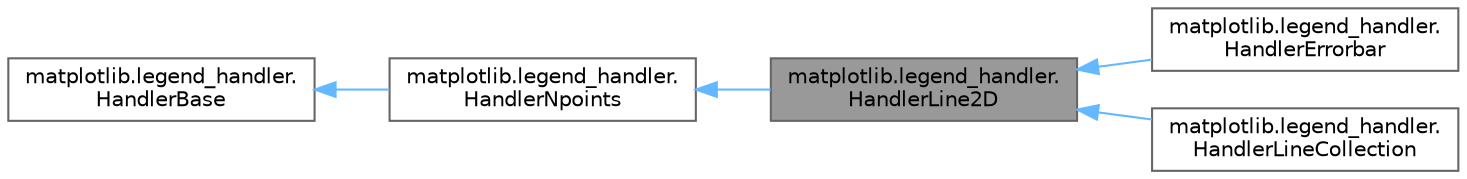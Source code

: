 digraph "matplotlib.legend_handler.HandlerLine2D"
{
 // LATEX_PDF_SIZE
  bgcolor="transparent";
  edge [fontname=Helvetica,fontsize=10,labelfontname=Helvetica,labelfontsize=10];
  node [fontname=Helvetica,fontsize=10,shape=box,height=0.2,width=0.4];
  rankdir="LR";
  Node1 [id="Node000001",label="matplotlib.legend_handler.\lHandlerLine2D",height=0.2,width=0.4,color="gray40", fillcolor="grey60", style="filled", fontcolor="black",tooltip=" "];
  Node2 -> Node1 [id="edge1_Node000001_Node000002",dir="back",color="steelblue1",style="solid",tooltip=" "];
  Node2 [id="Node000002",label="matplotlib.legend_handler.\lHandlerNpoints",height=0.2,width=0.4,color="gray40", fillcolor="white", style="filled",URL="$d1/d1a/classmatplotlib_1_1legend__handler_1_1HandlerNpoints.html",tooltip=" "];
  Node3 -> Node2 [id="edge2_Node000002_Node000003",dir="back",color="steelblue1",style="solid",tooltip=" "];
  Node3 [id="Node000003",label="matplotlib.legend_handler.\lHandlerBase",height=0.2,width=0.4,color="gray40", fillcolor="white", style="filled",URL="$d2/d56/classmatplotlib_1_1legend__handler_1_1HandlerBase.html",tooltip=" "];
  Node1 -> Node4 [id="edge3_Node000001_Node000004",dir="back",color="steelblue1",style="solid",tooltip=" "];
  Node4 [id="Node000004",label="matplotlib.legend_handler.\lHandlerErrorbar",height=0.2,width=0.4,color="gray40", fillcolor="white", style="filled",URL="$dc/d47/classmatplotlib_1_1legend__handler_1_1HandlerErrorbar.html",tooltip=" "];
  Node1 -> Node5 [id="edge4_Node000001_Node000005",dir="back",color="steelblue1",style="solid",tooltip=" "];
  Node5 [id="Node000005",label="matplotlib.legend_handler.\lHandlerLineCollection",height=0.2,width=0.4,color="gray40", fillcolor="white", style="filled",URL="$d9/dd4/classmatplotlib_1_1legend__handler_1_1HandlerLineCollection.html",tooltip=" "];
}
